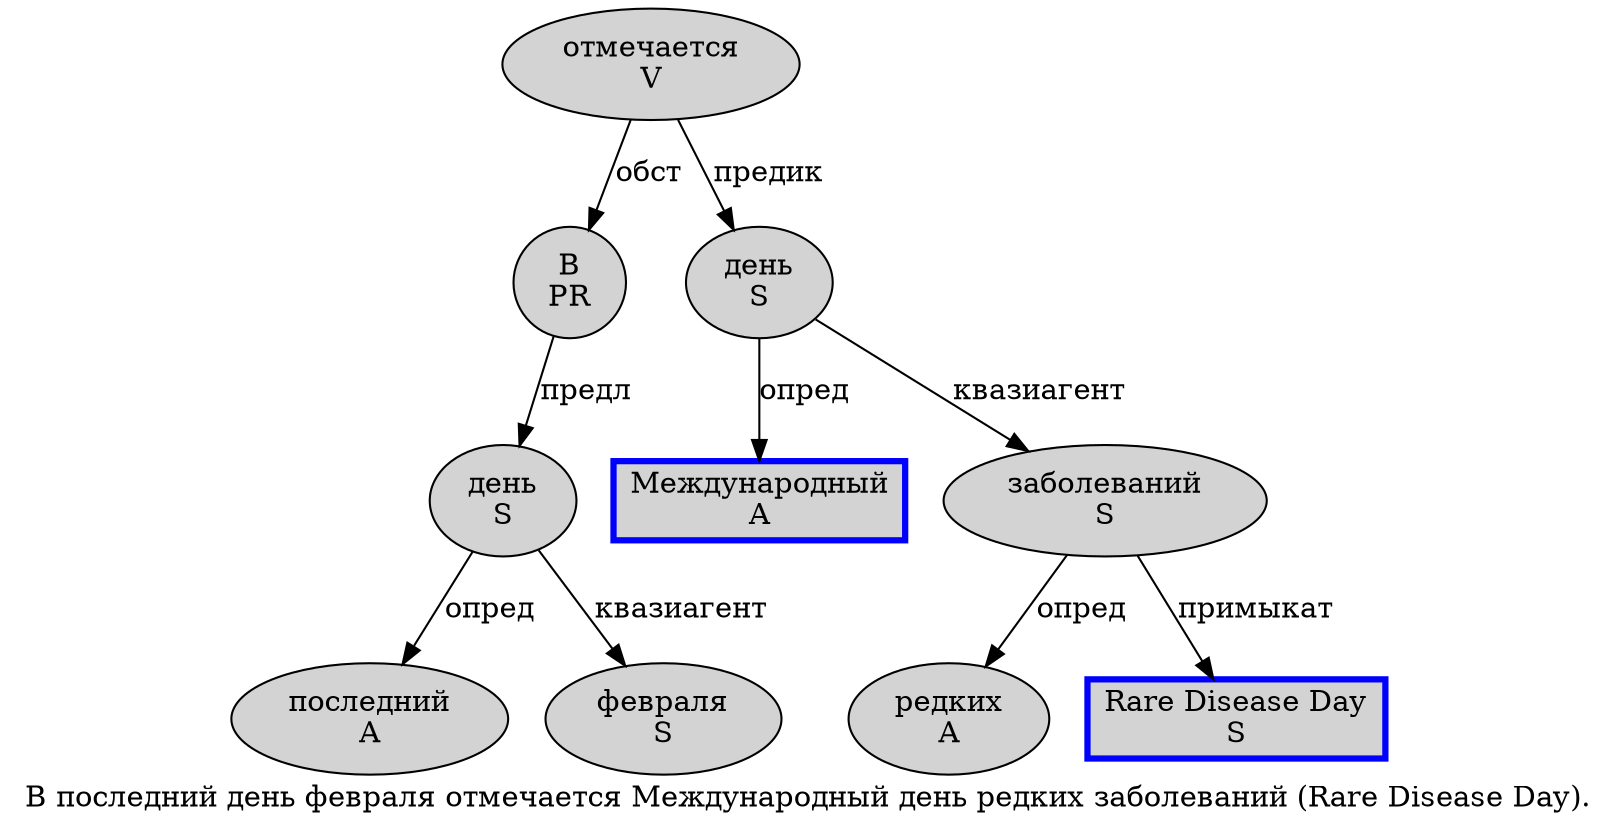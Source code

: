 digraph SENTENCE_483 {
	graph [label="В последний день февраля отмечается Международный день редких заболеваний (Rare Disease Day)."]
	node [style=filled]
		0 [label="В
PR" color="" fillcolor=lightgray penwidth=1 shape=ellipse]
		1 [label="последний
A" color="" fillcolor=lightgray penwidth=1 shape=ellipse]
		2 [label="день
S" color="" fillcolor=lightgray penwidth=1 shape=ellipse]
		3 [label="февраля
S" color="" fillcolor=lightgray penwidth=1 shape=ellipse]
		4 [label="отмечается
V" color="" fillcolor=lightgray penwidth=1 shape=ellipse]
		5 [label="Международный
A" color=blue fillcolor=lightgray penwidth=3 shape=box]
		6 [label="день
S" color="" fillcolor=lightgray penwidth=1 shape=ellipse]
		7 [label="редких
A" color="" fillcolor=lightgray penwidth=1 shape=ellipse]
		8 [label="заболеваний
S" color="" fillcolor=lightgray penwidth=1 shape=ellipse]
		10 [label="Rare Disease Day
S" color=blue fillcolor=lightgray penwidth=3 shape=box]
			2 -> 1 [label="опред"]
			2 -> 3 [label="квазиагент"]
			8 -> 7 [label="опред"]
			8 -> 10 [label="примыкат"]
			4 -> 0 [label="обст"]
			4 -> 6 [label="предик"]
			0 -> 2 [label="предл"]
			6 -> 5 [label="опред"]
			6 -> 8 [label="квазиагент"]
}
